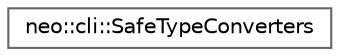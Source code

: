 digraph "Graphical Class Hierarchy"
{
 // LATEX_PDF_SIZE
  bgcolor="transparent";
  edge [fontname=Helvetica,fontsize=10,labelfontname=Helvetica,labelfontsize=10];
  node [fontname=Helvetica,fontsize=10,shape=box,height=0.2,width=0.4];
  rankdir="LR";
  Node0 [id="Node000000",label="neo::cli::SafeTypeConverters",height=0.2,width=0.4,color="grey40", fillcolor="white", style="filled",URL="$classneo_1_1cli_1_1_safe_type_converters.html",tooltip="RAII-safe type converter that returns smart pointers instead of raw pointers."];
}
